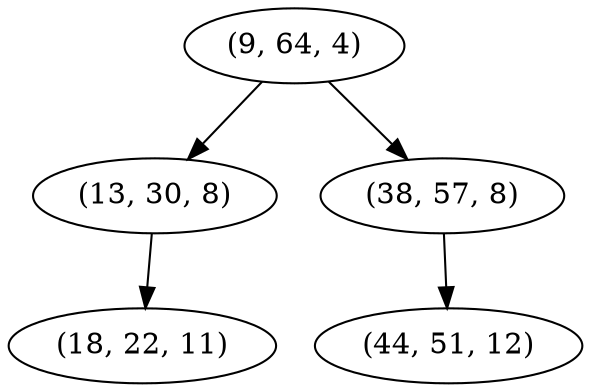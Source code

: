 digraph tree {
    "(9, 64, 4)";
    "(13, 30, 8)";
    "(18, 22, 11)";
    "(38, 57, 8)";
    "(44, 51, 12)";
    "(9, 64, 4)" -> "(13, 30, 8)";
    "(9, 64, 4)" -> "(38, 57, 8)";
    "(13, 30, 8)" -> "(18, 22, 11)";
    "(38, 57, 8)" -> "(44, 51, 12)";
}
